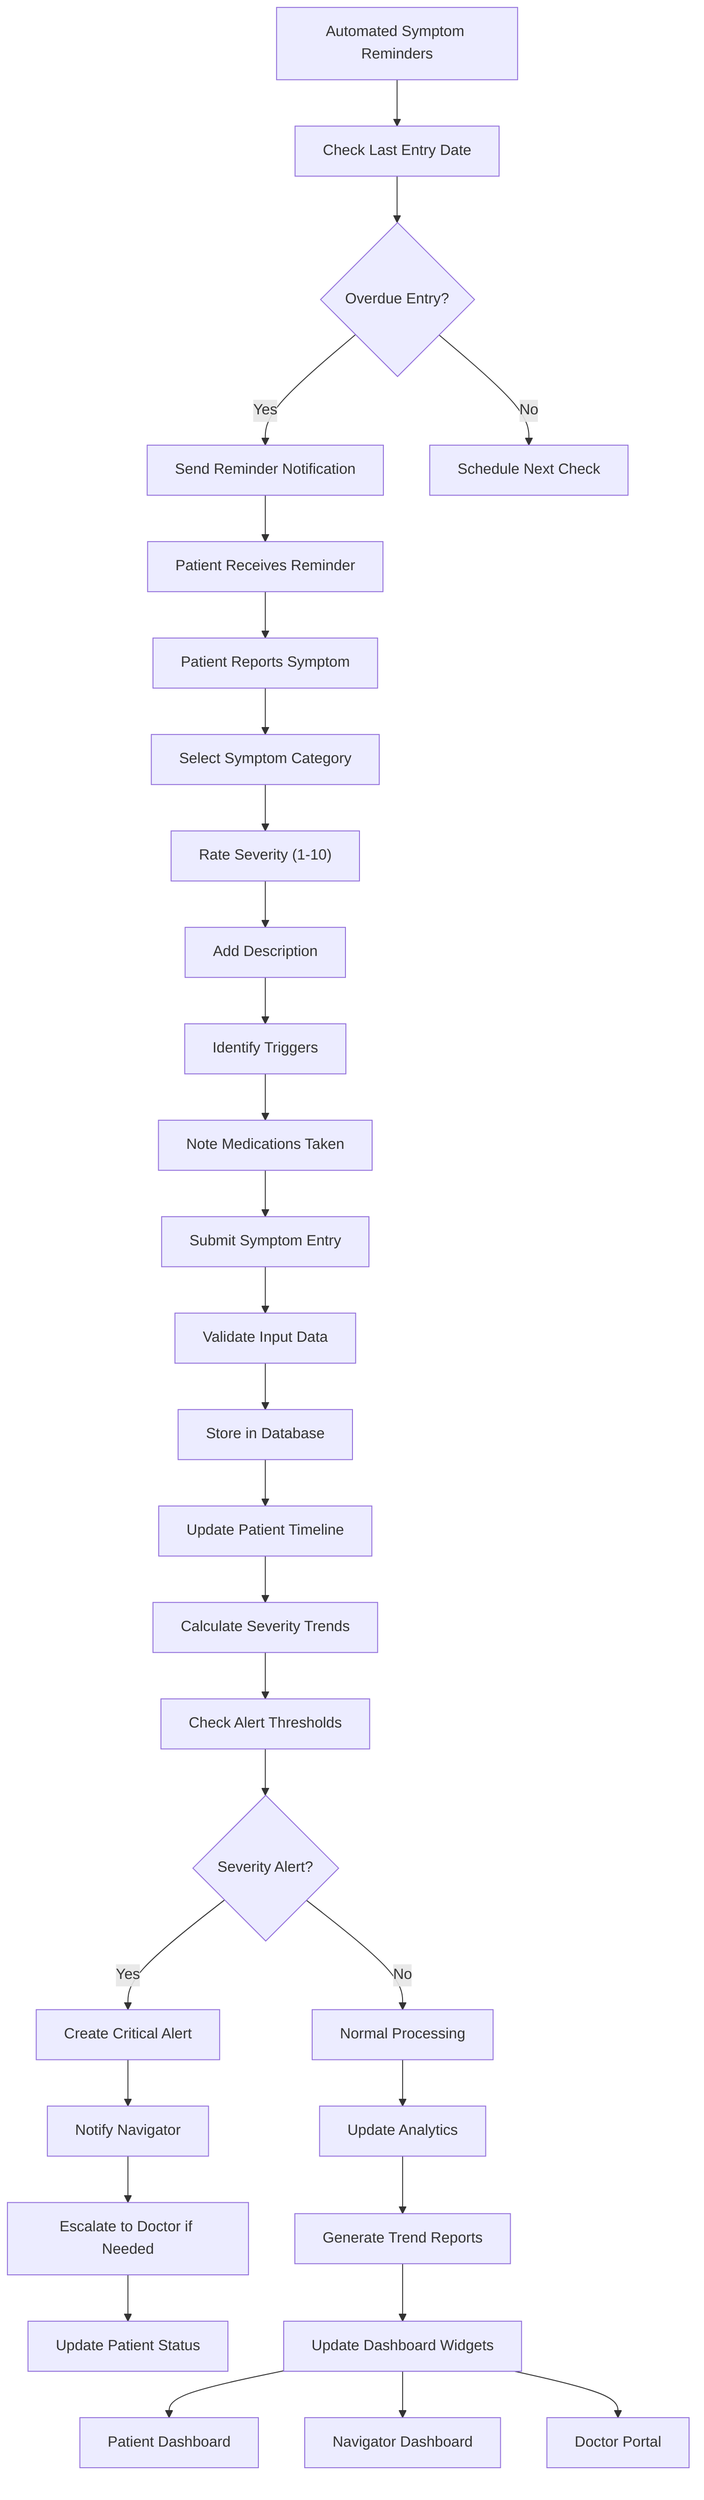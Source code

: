 graph TD
    A["Patient Reports Symptom"] --> B["Select Symptom Category"]
    B --> C["Rate Severity (1-10)"]
    C --> D["Add Description"]
    D --> E["Identify Triggers"]
    E --> F["Note Medications Taken"]
    F --> G["Submit Symptom Entry"]
    
    G --> H["Validate Input Data"]
    H --> I["Store in Database"]
    I --> J["Update Patient Timeline"]
    J --> K["Calculate Severity Trends"]
    K --> L["Check Alert Thresholds"]
    
    L --> M{"Severity Alert?"}
    M -->|Yes| N["Create Critical Alert"]
    M -->|No| O["Normal Processing"]
    
    N --> P["Notify Navigator"]
    P --> Q["Escalate to Doctor if Needed"]
    Q --> R["Update Patient Status"]
    
    O --> S["Update Analytics"]
    S --> T["Generate Trend Reports"]
    T --> U["Update Dashboard Widgets"]
    
    U --> V["Patient Dashboard"]
    U --> W["Navigator Dashboard"]
    U --> X["Doctor Portal"]
    
    Y["Automated Symptom Reminders"] --> Z["Check Last Entry Date"]
    Z --> AA{"Overdue Entry?"}
    AA -->|Yes| BB["Send Reminder Notification"]
    AA -->|No| CC["Schedule Next Check"]
    
    BB --> DD["Patient Receives Reminder"]
    DD --> A